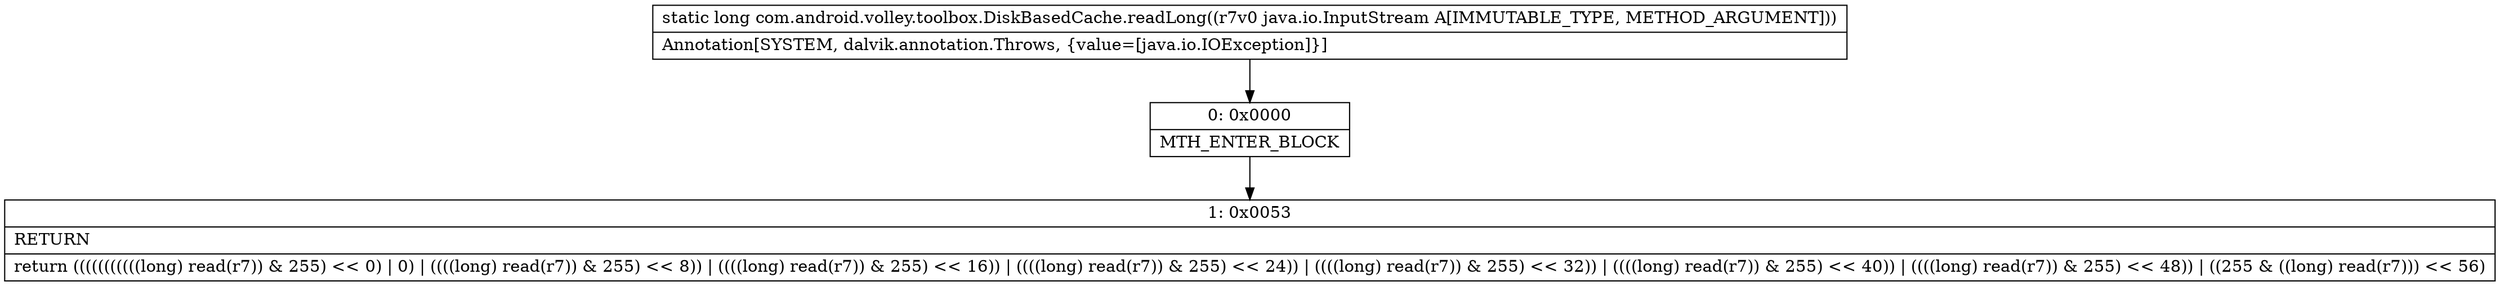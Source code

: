 digraph "CFG forcom.android.volley.toolbox.DiskBasedCache.readLong(Ljava\/io\/InputStream;)J" {
Node_0 [shape=record,label="{0\:\ 0x0000|MTH_ENTER_BLOCK\l}"];
Node_1 [shape=record,label="{1\:\ 0x0053|RETURN\l|return (((((((((((long) read(r7)) & 255) \<\< 0) \| 0) \| ((((long) read(r7)) & 255) \<\< 8)) \| ((((long) read(r7)) & 255) \<\< 16)) \| ((((long) read(r7)) & 255) \<\< 24)) \| ((((long) read(r7)) & 255) \<\< 32)) \| ((((long) read(r7)) & 255) \<\< 40)) \| ((((long) read(r7)) & 255) \<\< 48)) \| ((255 & ((long) read(r7))) \<\< 56)\l}"];
MethodNode[shape=record,label="{static long com.android.volley.toolbox.DiskBasedCache.readLong((r7v0 java.io.InputStream A[IMMUTABLE_TYPE, METHOD_ARGUMENT]))  | Annotation[SYSTEM, dalvik.annotation.Throws, \{value=[java.io.IOException]\}]\l}"];
MethodNode -> Node_0;
Node_0 -> Node_1;
}

